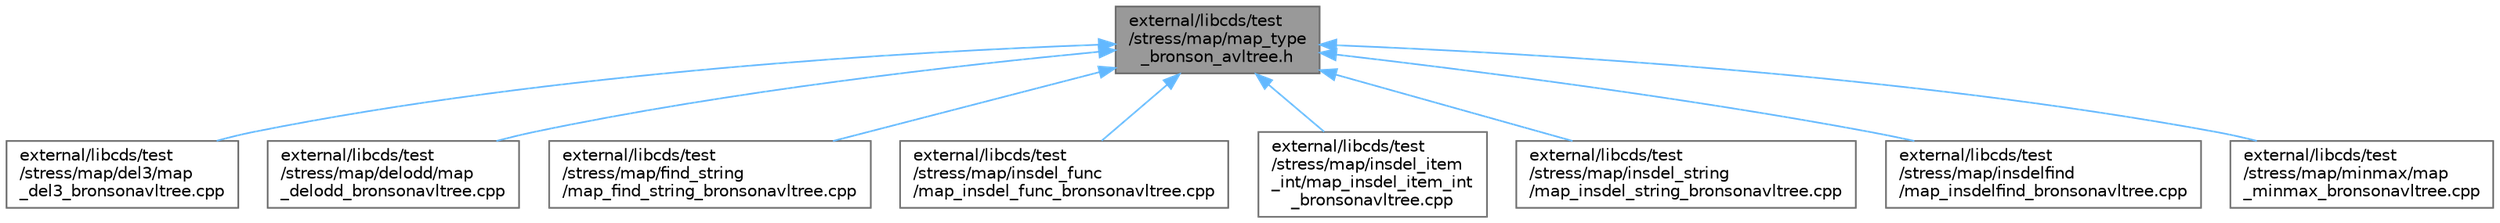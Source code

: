 digraph "external/libcds/test/stress/map/map_type_bronson_avltree.h"
{
 // LATEX_PDF_SIZE
  bgcolor="transparent";
  edge [fontname=Helvetica,fontsize=10,labelfontname=Helvetica,labelfontsize=10];
  node [fontname=Helvetica,fontsize=10,shape=box,height=0.2,width=0.4];
  Node1 [id="Node000001",label="external/libcds/test\l/stress/map/map_type\l_bronson_avltree.h",height=0.2,width=0.4,color="gray40", fillcolor="grey60", style="filled", fontcolor="black",tooltip=" "];
  Node1 -> Node2 [id="edge1_Node000001_Node000002",dir="back",color="steelblue1",style="solid",tooltip=" "];
  Node2 [id="Node000002",label="external/libcds/test\l/stress/map/del3/map\l_del3_bronsonavltree.cpp",height=0.2,width=0.4,color="grey40", fillcolor="white", style="filled",URL="$map__del3__bronsonavltree_8cpp.html",tooltip=" "];
  Node1 -> Node3 [id="edge2_Node000001_Node000003",dir="back",color="steelblue1",style="solid",tooltip=" "];
  Node3 [id="Node000003",label="external/libcds/test\l/stress/map/delodd/map\l_delodd_bronsonavltree.cpp",height=0.2,width=0.4,color="grey40", fillcolor="white", style="filled",URL="$map__delodd__bronsonavltree_8cpp.html",tooltip=" "];
  Node1 -> Node4 [id="edge3_Node000001_Node000004",dir="back",color="steelblue1",style="solid",tooltip=" "];
  Node4 [id="Node000004",label="external/libcds/test\l/stress/map/find_string\l/map_find_string_bronsonavltree.cpp",height=0.2,width=0.4,color="grey40", fillcolor="white", style="filled",URL="$map__find__string__bronsonavltree_8cpp.html",tooltip=" "];
  Node1 -> Node5 [id="edge4_Node000001_Node000005",dir="back",color="steelblue1",style="solid",tooltip=" "];
  Node5 [id="Node000005",label="external/libcds/test\l/stress/map/insdel_func\l/map_insdel_func_bronsonavltree.cpp",height=0.2,width=0.4,color="grey40", fillcolor="white", style="filled",URL="$map__insdel__func__bronsonavltree_8cpp.html",tooltip=" "];
  Node1 -> Node6 [id="edge5_Node000001_Node000006",dir="back",color="steelblue1",style="solid",tooltip=" "];
  Node6 [id="Node000006",label="external/libcds/test\l/stress/map/insdel_item\l_int/map_insdel_item_int\l_bronsonavltree.cpp",height=0.2,width=0.4,color="grey40", fillcolor="white", style="filled",URL="$map__insdel__item__int__bronsonavltree_8cpp.html",tooltip=" "];
  Node1 -> Node7 [id="edge6_Node000001_Node000007",dir="back",color="steelblue1",style="solid",tooltip=" "];
  Node7 [id="Node000007",label="external/libcds/test\l/stress/map/insdel_string\l/map_insdel_string_bronsonavltree.cpp",height=0.2,width=0.4,color="grey40", fillcolor="white", style="filled",URL="$map__insdel__string__bronsonavltree_8cpp.html",tooltip=" "];
  Node1 -> Node8 [id="edge7_Node000001_Node000008",dir="back",color="steelblue1",style="solid",tooltip=" "];
  Node8 [id="Node000008",label="external/libcds/test\l/stress/map/insdelfind\l/map_insdelfind_bronsonavltree.cpp",height=0.2,width=0.4,color="grey40", fillcolor="white", style="filled",URL="$map__insdelfind__bronsonavltree_8cpp.html",tooltip=" "];
  Node1 -> Node9 [id="edge8_Node000001_Node000009",dir="back",color="steelblue1",style="solid",tooltip=" "];
  Node9 [id="Node000009",label="external/libcds/test\l/stress/map/minmax/map\l_minmax_bronsonavltree.cpp",height=0.2,width=0.4,color="grey40", fillcolor="white", style="filled",URL="$map__minmax__bronsonavltree_8cpp.html",tooltip=" "];
}
